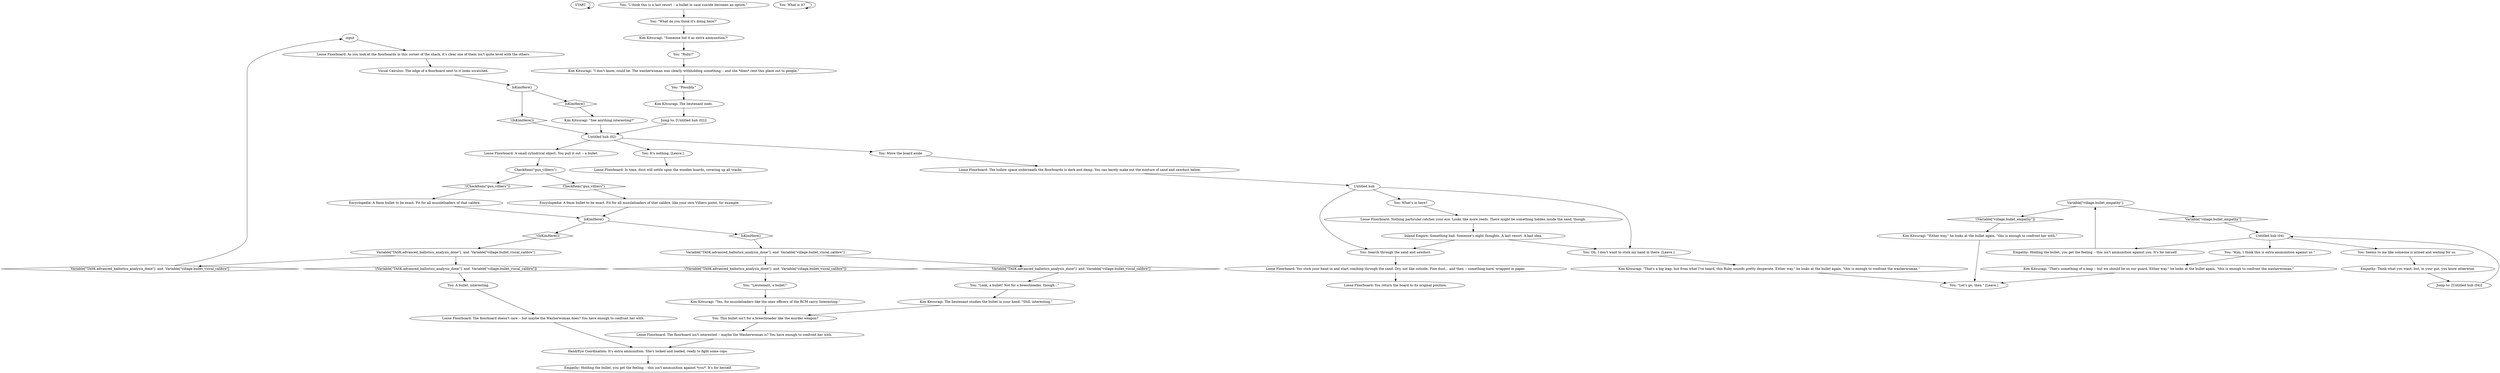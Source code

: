 # HQ / EXIT BULLET difficult
# The bullet you find in the shack, hinting that someone else has been staying here. Secretly.
# ==================================================
digraph G {
	  0 [label="START"];
	  1 [label="input"];
	  2 [label="You: This bullet isn't for a breechloader like the murder weapon?"];
	  3 [label="You: \"What do you think it's doing here?\""];
	  4 [label="Kim Kitsuragi: \"That's a big leap, but from what I've heard, this Ruby sounds pretty desperate. Either way,\" he looks at the bullet again, \"this is enough to confront the washerwoman.\""];
	  5 [label="Loose Floorboard: You return the board to its original position."];
	  6 [label="You: What is it?"];
	  7 [label="Loose Floorboard: A small cylindrical object. You pull it out -- a bullet."];
	  8 [label="You: \"Possibly.\""];
	  9 [label="Empathy: Holding the bullet, you get the feeling -- this isn't ammunition against you. It's for herself."];
	  10 [label="You: \"I think this is a last resort -- a bullet in case suicide becomes an option.\""];
	  11 [label="Kim Kitsuragi: \"Either way,\" he looks at the bullet again, \"this is enough to confront her with.\""];
	  12 [label="Loose Floorboard: As you look at the floorboards in this corner of the shack, it's clear one of them isn't quite level with the others."];
	  13 [label="CheckItem(\"gun_villiers\")"];
	  14 [label="CheckItem(\"gun_villiers\")", shape=diamond];
	  15 [label="!(CheckItem(\"gun_villiers\"))", shape=diamond];
	  16 [label="Empathy: Think what you want, but, in your gut, you know otherwise."];
	  17 [label="Loose Floorboard: The floorboard isn't interested -- maybe the Washerwoman is? You have enough to confront her with."];
	  18 [label="Encyclopedia: A 9mm bullet to be exact. Fit for all muzzleloaders of that calibre."];
	  19 [label="IsKimHere()"];
	  20 [label="IsKimHere()", shape=diamond];
	  21 [label="!(IsKimHere())", shape=diamond];
	  22 [label="Hand/Eye Coordination: It's extra ammunition. She's locked and loaded, ready to fight some cops."];
	  23 [label="Empathy: Holding the bullet, you get the feeling -- this isn't ammunition against *you*. It's for herself."];
	  24 [label="Loose Floorboard: The floorboard doesn't care -- but maybe the Washerwoman does? You have enough to confront her with."];
	  25 [label="IsKimHere()"];
	  26 [label="IsKimHere()", shape=diamond];
	  27 [label="!(IsKimHere())", shape=diamond];
	  28 [label="You: \"Kim, I think this is extra ammunition against us.\""];
	  29 [label="You: Search through the sand and sawdust."];
	  30 [label="Kim Kitsuragi: \"Yes, for muzzleloaders like the ones officers of the RCM carry. Interesting.\""];
	  31 [label="You: Seems to me like someone is armed and waiting for us."];
	  32 [label="Loose Floorboard: The hollow space underneath the floorboards is dark and damp. You can barely make out the mixture of sand and sawdust below."];
	  33 [label="Variable[\"TASK.advanced_ballistics_analysis_done\"]  and  Variable[\"village.bullet_viscal_calibre\"]"];
	  34 [label="Variable[\"TASK.advanced_ballistics_analysis_done\"]  and  Variable[\"village.bullet_viscal_calibre\"]", shape=diamond];
	  35 [label="!(Variable[\"TASK.advanced_ballistics_analysis_done\"]  and  Variable[\"village.bullet_viscal_calibre\"])", shape=diamond];
	  36 [label="Kim Kitsuragi: \"Someone hid it as extra ammunition?\""];
	  37 [label="Variable[\"TASK.advanced_ballistics_analysis_done\"]  and  Variable[\"village.bullet_viscal_calibre\"]"];
	  38 [label="Variable[\"TASK.advanced_ballistics_analysis_done\"]  and  Variable[\"village.bullet_viscal_calibre\"]", shape=diamond];
	  39 [label="!(Variable[\"TASK.advanced_ballistics_analysis_done\"]  and  Variable[\"village.bullet_viscal_calibre\"])", shape=diamond];
	  40 [label="Kim Kitsuragi: The lieutenant studies the bullet in your hand. \"Still, interesting.\""];
	  41 [label="You: \"Ruby?\""];
	  42 [label="You: Move the board aside."];
	  43 [label="You: \"Look, a bullet! Not for a breechloader, though...\""];
	  44 [label="You: \"Lieutenant, a bullet!\""];
	  45 [label="Jump to: [Untitled hub (04)]"];
	  46 [label="Untitled hub"];
	  47 [label="You: Oh, I don't want to stick my hand in there. [Leave.]"];
	  48 [label="Untitled hub (04)"];
	  49 [label="Kim Kitsuragi: \"That's something of a leap -- but we should be on our guard. Either way,\" he looks at the bullet again, \"this is enough to confront the washerwoman.\""];
	  50 [label="Kim Kitsuragi: \"See anything interesting?\""];
	  51 [label="Visual Calculus: The edge of a floorboard next to it looks scratched."];
	  52 [label="Untitled hub (02)"];
	  53 [label="Loose Floorboard: You stick your hand in and start combing through the sand. Dry, not like outside. Fine dust... and then -- something hard, wrapped in paper."];
	  54 [label="You: It's nothing. [Leave.]"];
	  55 [label="You: A bullet, interesting."];
	  56 [label="You: \"Let's go, then.\" [Leave.]"];
	  57 [label="Encyclopedia: A 9mm bullet to be exact. Fit for all muzzleloaders of that calibre, like your own Villiers pistol, for example."];
	  58 [label="Kim Kitsuragi: The lieutenant nods."];
	  59 [label="Kim Kitsuragi: \"I don't know, could be. The washerwoman was clearly withholding something -- and she *does* rent this place out to people.\""];
	  60 [label="Variable[\"village.bullet_empathy\"]"];
	  61 [label="Variable[\"village.bullet_empathy\"]", shape=diamond];
	  62 [label="!(Variable[\"village.bullet_empathy\"])", shape=diamond];
	  63 [label="Loose Floorboard: Nothing particular catches your eye. Looks like more reeds. There might be something hidden inside the sand, though."];
	  64 [label="Jump to: [Untitled hub (02)]"];
	  65 [label="Loose Floorboard: In time, dust will settle upon the wooden boards, covering up all tracks."];
	  66 [label="Inland Empire: Something bad. Someone's night thoughts. A last resort. A bad idea."];
	  67 [label="You: What's in here?"];
	  0 -> 0
	  1 -> 12
	  2 -> 17
	  3 -> 36
	  4 -> 56
	  6 -> 6
	  7 -> 13
	  8 -> 58
	  9 -> 60
	  10 -> 3
	  11 -> 56
	  12 -> 51
	  13 -> 14
	  13 -> 15
	  14 -> 57
	  15 -> 18
	  16 -> 45
	  17 -> 22
	  18 -> 19
	  19 -> 20
	  19 -> 21
	  20 -> 37
	  21 -> 33
	  22 -> 23
	  24 -> 22
	  25 -> 26
	  25 -> 27
	  26 -> 50
	  27 -> 52
	  28 -> 49
	  29 -> 53
	  30 -> 2
	  31 -> 16
	  32 -> 46
	  33 -> 34
	  33 -> 35
	  34 -> 1
	  35 -> 55
	  36 -> 41
	  37 -> 38
	  37 -> 39
	  38 -> 43
	  39 -> 44
	  40 -> 2
	  41 -> 59
	  42 -> 32
	  43 -> 40
	  44 -> 30
	  45 -> 48
	  46 -> 67
	  46 -> 29
	  46 -> 47
	  47 -> 4
	  48 -> 9
	  48 -> 28
	  48 -> 31
	  49 -> 56
	  50 -> 52
	  51 -> 25
	  52 -> 42
	  52 -> 54
	  52 -> 7
	  53 -> 5
	  54 -> 65
	  55 -> 24
	  57 -> 19
	  58 -> 64
	  59 -> 8
	  60 -> 61
	  60 -> 62
	  61 -> 48
	  62 -> 11
	  63 -> 66
	  64 -> 52
	  66 -> 29
	  66 -> 47
	  67 -> 63
}

